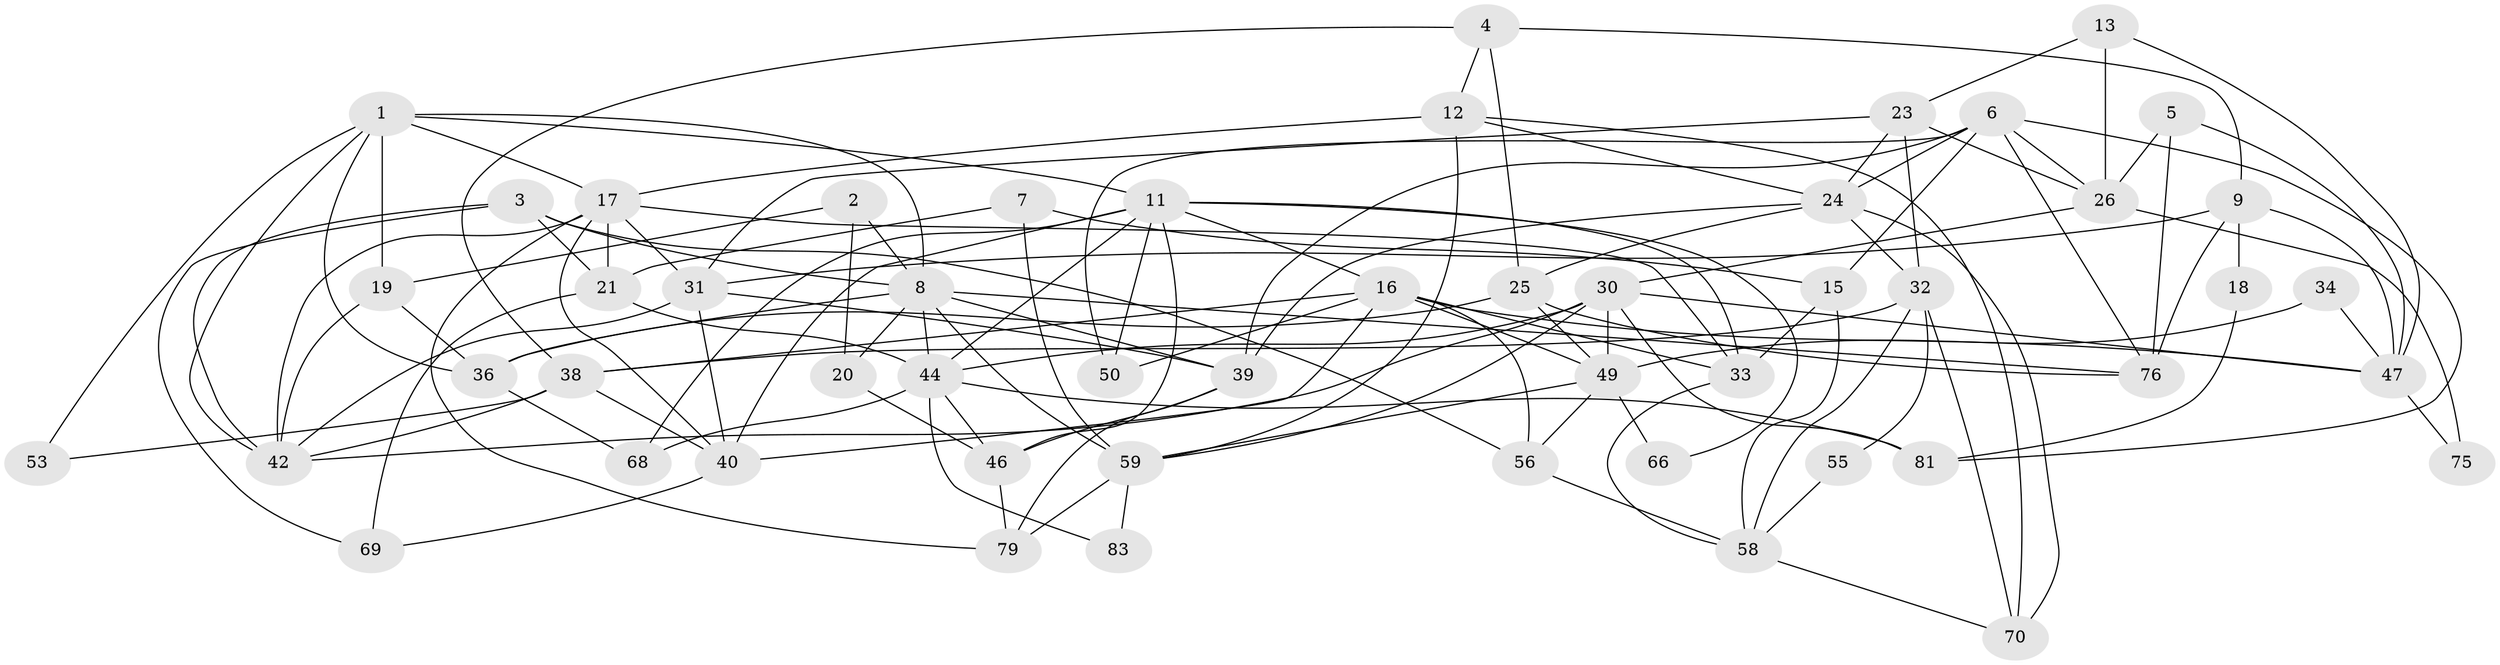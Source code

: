 // Generated by graph-tools (version 1.1) at 2025/24/03/03/25 07:24:01]
// undirected, 52 vertices, 128 edges
graph export_dot {
graph [start="1"]
  node [color=gray90,style=filled];
  1 [super="+73"];
  2 [super="+10"];
  3 [super="+22"];
  4;
  5 [super="+14"];
  6 [super="+28"];
  7 [super="+35"];
  8 [super="+27"];
  9 [super="+29"];
  11 [super="+41"];
  12 [super="+54"];
  13;
  15;
  16 [super="+72"];
  17 [super="+52"];
  18;
  19 [super="+51"];
  20;
  21 [super="+63"];
  23 [super="+45"];
  24 [super="+60"];
  25 [super="+71"];
  26 [super="+62"];
  30 [super="+65"];
  31 [super="+67"];
  32 [super="+37"];
  33;
  34;
  36 [super="+77"];
  38;
  39 [super="+82"];
  40 [super="+43"];
  42 [super="+48"];
  44 [super="+74"];
  46 [super="+57"];
  47 [super="+80"];
  49 [super="+78"];
  50;
  53;
  55;
  56 [super="+85"];
  58 [super="+61"];
  59 [super="+64"];
  66;
  68;
  69;
  70;
  75;
  76 [super="+84"];
  79;
  81;
  83;
  1 -- 36;
  1 -- 53;
  1 -- 17;
  1 -- 19;
  1 -- 8;
  1 -- 11;
  1 -- 42;
  2 -- 19 [weight=2];
  2 -- 20;
  2 -- 8 [weight=2];
  3 -- 8;
  3 -- 42;
  3 -- 56;
  3 -- 69;
  3 -- 21;
  4 -- 38;
  4 -- 12;
  4 -- 9;
  4 -- 25;
  5 -- 47;
  5 -- 26;
  5 -- 76;
  6 -- 81;
  6 -- 24;
  6 -- 26;
  6 -- 50;
  6 -- 76;
  6 -- 15;
  6 -- 39;
  7 -- 59 [weight=2];
  7 -- 15;
  7 -- 21;
  8 -- 20;
  8 -- 36;
  8 -- 44;
  8 -- 76;
  8 -- 39;
  8 -- 59;
  9 -- 76;
  9 -- 47;
  9 -- 18;
  9 -- 31;
  11 -- 44;
  11 -- 50;
  11 -- 33;
  11 -- 66;
  11 -- 68;
  11 -- 16;
  11 -- 46;
  11 -- 40;
  12 -- 70;
  12 -- 24;
  12 -- 17;
  12 -- 59;
  13 -- 47;
  13 -- 23;
  13 -- 26;
  15 -- 33;
  15 -- 58;
  16 -- 50 [weight=2];
  16 -- 49;
  16 -- 33;
  16 -- 38;
  16 -- 40;
  16 -- 47;
  16 -- 56;
  17 -- 79;
  17 -- 42;
  17 -- 33;
  17 -- 21;
  17 -- 40;
  17 -- 31;
  18 -- 81;
  19 -- 36;
  19 -- 42;
  20 -- 46;
  21 -- 44 [weight=2];
  21 -- 69;
  23 -- 31;
  23 -- 32;
  23 -- 26 [weight=2];
  23 -- 24;
  24 -- 39;
  24 -- 70;
  24 -- 25;
  24 -- 32;
  25 -- 76 [weight=2];
  25 -- 49;
  25 -- 36;
  26 -- 30;
  26 -- 75;
  30 -- 42;
  30 -- 81;
  30 -- 59;
  30 -- 49;
  30 -- 44;
  30 -- 47;
  31 -- 42;
  31 -- 39;
  31 -- 40;
  32 -- 55;
  32 -- 58;
  32 -- 70;
  32 -- 38;
  33 -- 58;
  34 -- 47;
  34 -- 49;
  36 -- 68;
  38 -- 40;
  38 -- 42;
  38 -- 53;
  39 -- 46;
  39 -- 79;
  40 -- 69;
  44 -- 68;
  44 -- 46;
  44 -- 81;
  44 -- 83;
  46 -- 79;
  47 -- 75;
  49 -- 66;
  49 -- 56;
  49 -- 59;
  55 -- 58;
  56 -- 58;
  58 -- 70;
  59 -- 79;
  59 -- 83;
}
